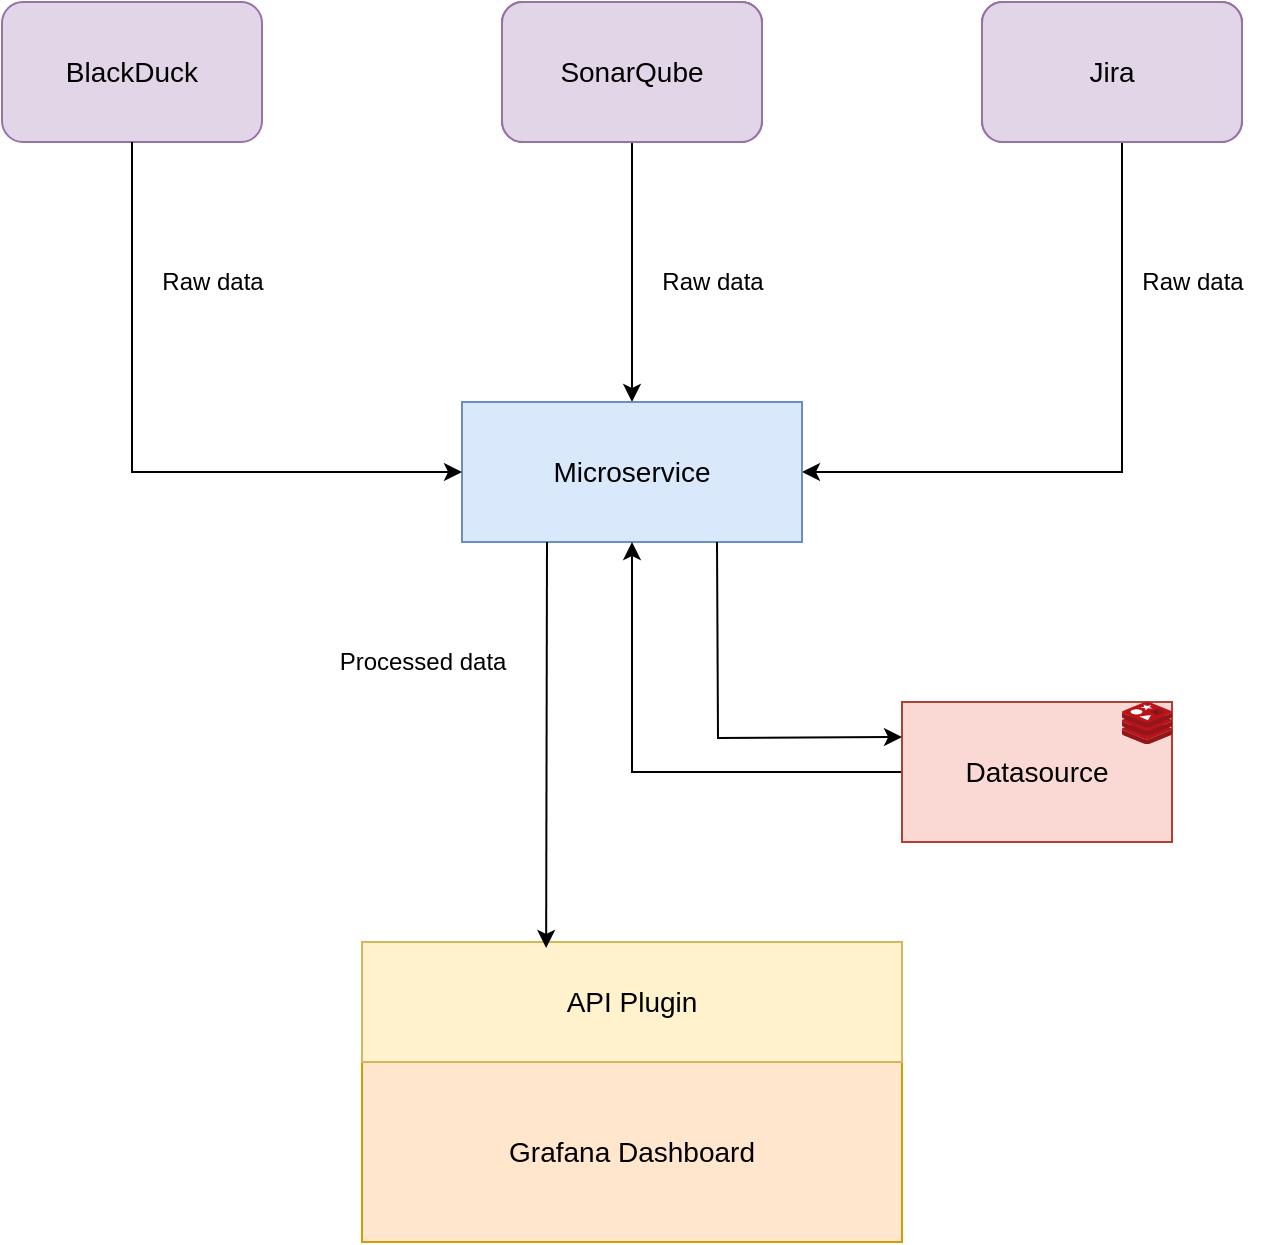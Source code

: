 <mxfile version="17.0.0" type="github">
  <diagram id="B6QfZGk_3b5WUlBCMEaY" name="Page-1">
    <mxGraphModel dx="1422" dy="794" grid="1" gridSize="10" guides="1" tooltips="1" connect="1" arrows="1" fold="1" page="1" pageScale="1" pageWidth="1100" pageHeight="1700" math="0" shadow="0">
      <root>
        <mxCell id="0" />
        <mxCell id="1" parent="0" />
        <mxCell id="b-Ls0eRmgNrHy9NxxaQL-1" value="&lt;font style=&quot;font-size: 14px&quot;&gt;BlackDuck&lt;/font&gt;" style="rounded=1;whiteSpace=wrap;html=1;fillColor=#e1d5e7;strokeColor=#9673a6;" parent="1" vertex="1">
          <mxGeometry x="160" y="230" width="130" height="70" as="geometry" />
        </mxCell>
        <mxCell id="b-Ls0eRmgNrHy9NxxaQL-12" style="edgeStyle=orthogonalEdgeStyle;rounded=0;orthogonalLoop=1;jettySize=auto;html=1;entryX=0.5;entryY=0;entryDx=0;entryDy=0;" parent="1" source="b-Ls0eRmgNrHy9NxxaQL-2" target="b-Ls0eRmgNrHy9NxxaQL-5" edge="1">
          <mxGeometry relative="1" as="geometry" />
        </mxCell>
        <mxCell id="b-Ls0eRmgNrHy9NxxaQL-2" value="SonarQube" style="rounded=1;whiteSpace=wrap;html=1;fillColor=#e1d5e7;strokeColor=#9673a6;" parent="1" vertex="1">
          <mxGeometry x="410" y="230" width="130" height="70" as="geometry" />
        </mxCell>
        <mxCell id="b-Ls0eRmgNrHy9NxxaQL-13" style="edgeStyle=orthogonalEdgeStyle;rounded=0;orthogonalLoop=1;jettySize=auto;html=1;entryX=1;entryY=0.5;entryDx=0;entryDy=0;" parent="1" source="b-Ls0eRmgNrHy9NxxaQL-3" target="b-Ls0eRmgNrHy9NxxaQL-5" edge="1">
          <mxGeometry relative="1" as="geometry">
            <Array as="points">
              <mxPoint x="720" y="465" />
            </Array>
          </mxGeometry>
        </mxCell>
        <mxCell id="b-Ls0eRmgNrHy9NxxaQL-3" value="Jira" style="rounded=1;whiteSpace=wrap;html=1;fillColor=#e1d5e7;strokeColor=#9673a6;" parent="1" vertex="1">
          <mxGeometry x="650" y="230" width="130" height="70" as="geometry" />
        </mxCell>
        <mxCell id="b-Ls0eRmgNrHy9NxxaQL-5" value="&lt;font style=&quot;font-size: 14px&quot;&gt;Microservice&lt;/font&gt;" style="rounded=0;whiteSpace=wrap;html=1;fillColor=#dae8fc;strokeColor=#6c8ebf;" parent="1" vertex="1">
          <mxGeometry x="390" y="430" width="170" height="70" as="geometry" />
        </mxCell>
        <mxCell id="b-Ls0eRmgNrHy9NxxaQL-6" value="" style="shape=image;html=1;verticalAlign=top;verticalLabelPosition=bottom;labelBackgroundColor=#ffffff;imageAspect=0;aspect=fixed;image=https://cdn1.iconfinder.com/data/icons/unicons-line-vol-3/24/docker-128.png" parent="1" vertex="1">
          <mxGeometry x="530" y="430" width="30" height="30" as="geometry" />
        </mxCell>
        <mxCell id="b-Ls0eRmgNrHy9NxxaQL-8" value="&lt;font style=&quot;font-size: 14px&quot;&gt;Grafana Dashboard&lt;/font&gt;" style="rounded=0;whiteSpace=wrap;html=1;fillColor=#ffe6cc;strokeColor=#d79b00;" parent="1" vertex="1">
          <mxGeometry x="340" y="760" width="270" height="90" as="geometry" />
        </mxCell>
        <mxCell id="b-Ls0eRmgNrHy9NxxaQL-9" value="&lt;span style=&quot;font-size: 14px&quot;&gt;API Plugin&lt;/span&gt;" style="rounded=0;whiteSpace=wrap;html=1;fillColor=#fff2cc;strokeColor=#d6b656;" parent="1" vertex="1">
          <mxGeometry x="340" y="700" width="270" height="60" as="geometry" />
        </mxCell>
        <mxCell id="b-Ls0eRmgNrHy9NxxaQL-10" value="" style="endArrow=classic;html=1;rounded=0;exitX=0.5;exitY=1;exitDx=0;exitDy=0;entryX=0;entryY=0.5;entryDx=0;entryDy=0;" parent="1" source="b-Ls0eRmgNrHy9NxxaQL-1" target="b-Ls0eRmgNrHy9NxxaQL-5" edge="1">
          <mxGeometry width="50" height="50" relative="1" as="geometry">
            <mxPoint x="450" y="500" as="sourcePoint" />
            <mxPoint x="500" y="450" as="targetPoint" />
            <Array as="points">
              <mxPoint x="225" y="465" />
            </Array>
          </mxGeometry>
        </mxCell>
        <mxCell id="b-Ls0eRmgNrHy9NxxaQL-15" value="Raw data" style="text;html=1;align=center;verticalAlign=middle;resizable=0;points=[];autosize=1;strokeColor=none;fillColor=none;" parent="1" vertex="1">
          <mxGeometry x="720" y="360" width="70" height="20" as="geometry" />
        </mxCell>
        <mxCell id="b-Ls0eRmgNrHy9NxxaQL-16" value="Raw data" style="text;html=1;align=center;verticalAlign=middle;resizable=0;points=[];autosize=1;strokeColor=none;fillColor=none;" parent="1" vertex="1">
          <mxGeometry x="480" y="360" width="70" height="20" as="geometry" />
        </mxCell>
        <mxCell id="b-Ls0eRmgNrHy9NxxaQL-17" value="Raw data" style="text;html=1;align=center;verticalAlign=middle;resizable=0;points=[];autosize=1;strokeColor=none;fillColor=none;" parent="1" vertex="1">
          <mxGeometry x="230" y="360" width="70" height="20" as="geometry" />
        </mxCell>
        <mxCell id="ZavaJMdYgUA1DN0LMeAY-1" style="edgeStyle=orthogonalEdgeStyle;rounded=0;orthogonalLoop=1;jettySize=auto;html=1;entryX=0.5;entryY=1;entryDx=0;entryDy=0;" parent="1" source="_iWr10QBCUi_-UgUX68N-1" target="b-Ls0eRmgNrHy9NxxaQL-5" edge="1">
          <mxGeometry relative="1" as="geometry" />
        </mxCell>
        <mxCell id="_iWr10QBCUi_-UgUX68N-1" value="&lt;font style=&quot;font-size: 14px&quot;&gt;Datasource&lt;/font&gt;" style="rounded=0;whiteSpace=wrap;html=1;fillColor=#fad9d5;strokeColor=#ae4132;" parent="1" vertex="1">
          <mxGeometry x="610" y="580" width="135" height="70" as="geometry" />
        </mxCell>
        <mxCell id="_iWr10QBCUi_-UgUX68N-6" value="" style="sketch=0;aspect=fixed;html=1;points=[];align=center;image;fontSize=12;image=img/lib/mscae/Cache_Redis_Product.svg;" parent="1" vertex="1">
          <mxGeometry x="720" y="580" width="25" height="21" as="geometry" />
        </mxCell>
        <mxCell id="_iWr10QBCUi_-UgUX68N-7" value="SonarQube" style="rounded=1;whiteSpace=wrap;html=1;fillColor=#e1d5e7;strokeColor=#9673a6;" parent="1" vertex="1">
          <mxGeometry x="410" y="230" width="130" height="70" as="geometry" />
        </mxCell>
        <mxCell id="_iWr10QBCUi_-UgUX68N-8" value="Jira" style="rounded=1;whiteSpace=wrap;html=1;fillColor=#e1d5e7;strokeColor=#9673a6;" parent="1" vertex="1">
          <mxGeometry x="650" y="230" width="130" height="70" as="geometry" />
        </mxCell>
        <mxCell id="_iWr10QBCUi_-UgUX68N-9" value="&lt;font style=&quot;font-size: 14px&quot;&gt;SonarQube&lt;/font&gt;" style="rounded=1;whiteSpace=wrap;html=1;fillColor=#e1d5e7;strokeColor=#9673a6;" parent="1" vertex="1">
          <mxGeometry x="410" y="230" width="130" height="70" as="geometry" />
        </mxCell>
        <mxCell id="_iWr10QBCUi_-UgUX68N-10" value="&lt;font style=&quot;font-size: 14px&quot;&gt;Jira&lt;/font&gt;" style="rounded=1;whiteSpace=wrap;html=1;fillColor=#e1d5e7;strokeColor=#9673a6;" parent="1" vertex="1">
          <mxGeometry x="650" y="230" width="130" height="70" as="geometry" />
        </mxCell>
        <mxCell id="ZavaJMdYgUA1DN0LMeAY-2" value="" style="endArrow=classic;html=1;rounded=0;exitX=0.25;exitY=1;exitDx=0;exitDy=0;entryX=0.341;entryY=0.05;entryDx=0;entryDy=0;entryPerimeter=0;" parent="1" source="b-Ls0eRmgNrHy9NxxaQL-5" target="b-Ls0eRmgNrHy9NxxaQL-9" edge="1">
          <mxGeometry width="50" height="50" relative="1" as="geometry">
            <mxPoint x="520" y="530" as="sourcePoint" />
            <mxPoint x="570" y="480" as="targetPoint" />
          </mxGeometry>
        </mxCell>
        <mxCell id="ZavaJMdYgUA1DN0LMeAY-3" value="" style="endArrow=classic;html=1;rounded=0;exitX=0.75;exitY=1;exitDx=0;exitDy=0;entryX=0;entryY=0.25;entryDx=0;entryDy=0;" parent="1" source="b-Ls0eRmgNrHy9NxxaQL-5" target="_iWr10QBCUi_-UgUX68N-1" edge="1">
          <mxGeometry width="50" height="50" relative="1" as="geometry">
            <mxPoint x="520" y="530" as="sourcePoint" />
            <mxPoint x="520" y="530" as="targetPoint" />
            <Array as="points">
              <mxPoint x="518" y="598" />
            </Array>
          </mxGeometry>
        </mxCell>
        <mxCell id="GNHRYc1iJLGQTZXPkybs-1" value="Processed data" style="text;html=1;align=center;verticalAlign=middle;resizable=0;points=[];autosize=1;strokeColor=none;fillColor=none;" vertex="1" parent="1">
          <mxGeometry x="320" y="550" width="100" height="20" as="geometry" />
        </mxCell>
      </root>
    </mxGraphModel>
  </diagram>
</mxfile>
